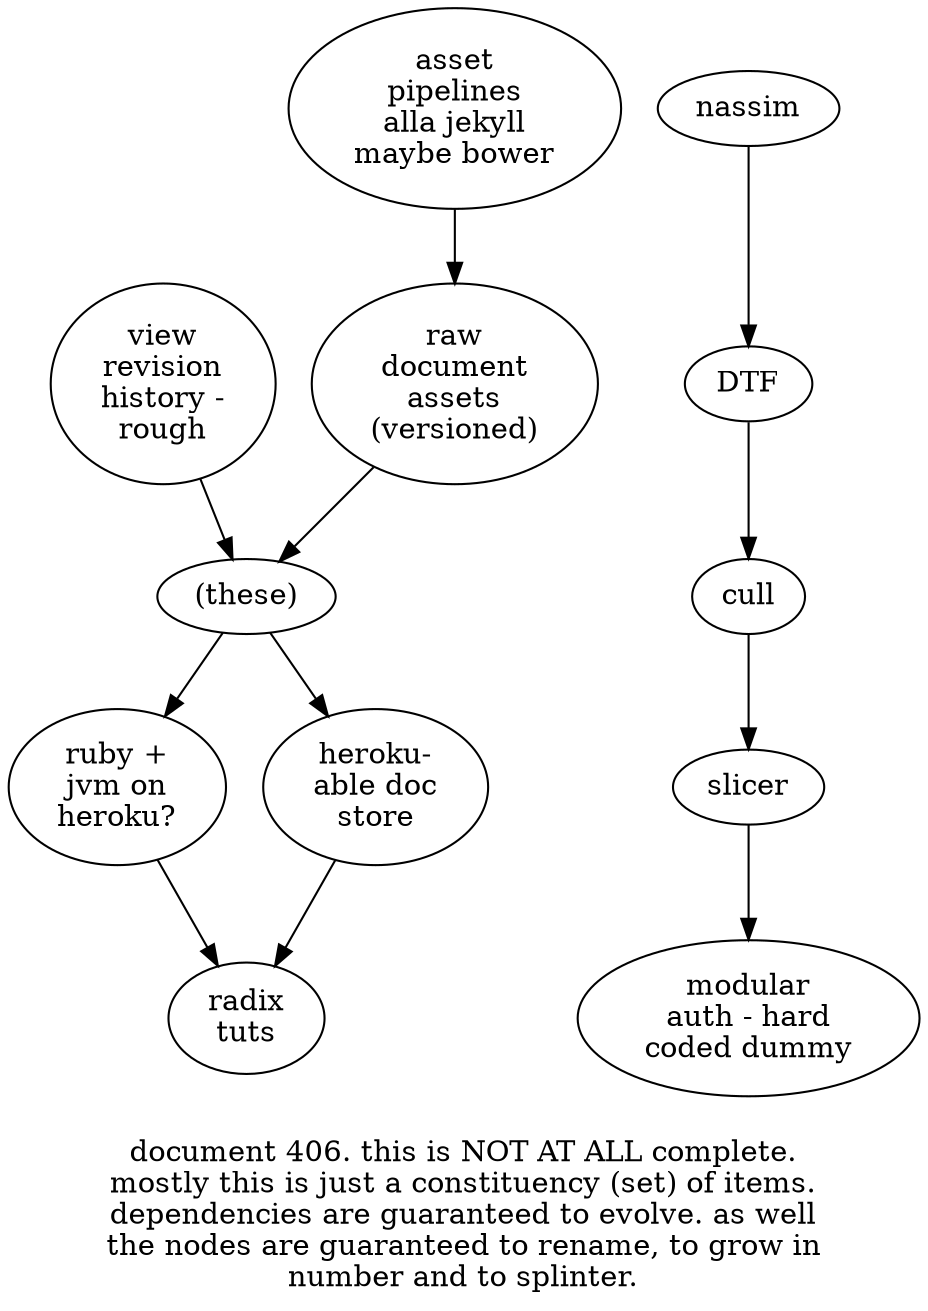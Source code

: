 digraph g {

/* associations */


heroku_plus_ruby->radix_tuts
heroku_plus_doc->radix_tuts
these->heroku_plus_doc
these->heroku_plus_ruby
ui_rev_hist_1->these
assets_2->these
assets_pl_1->assets_2
slicer->auth1
cull->slicer
DTF->cull
nassim->DTF

/* nodes */

radix_tuts [label="radix\ntuts"]
heroku_plus_doc [label="heroku-\nable doc\nstore"]
heroku_plus_ruby [label="ruby +\njvm on\nheroku?"]
ui_rev_hist_1 [label="view\nrevision\nhistory -\nrough"]
these [label="(these)"]
assets_2 [label="raw\ndocument\nassets\n(versioned)"]
assets_pl_1 [label="asset\npipelines\nalla jekyll\nmaybe bower"]
auth1 [label="modular\nauth - hard\ncoded dummy"]
slicer;
cull;
DTF;
nassim;


label="
document 406. this is NOT AT ALL complete.
mostly this is just a constituency (set) of items.
dependencies are guaranteed to evolve. as well
the nodes are guaranteed to rename, to grow in
number and to splinter.
"
}




/*
#open [#410.B] asborb this guy into the big graph
#pending-rename: consider specializing this..
#born.
*/
